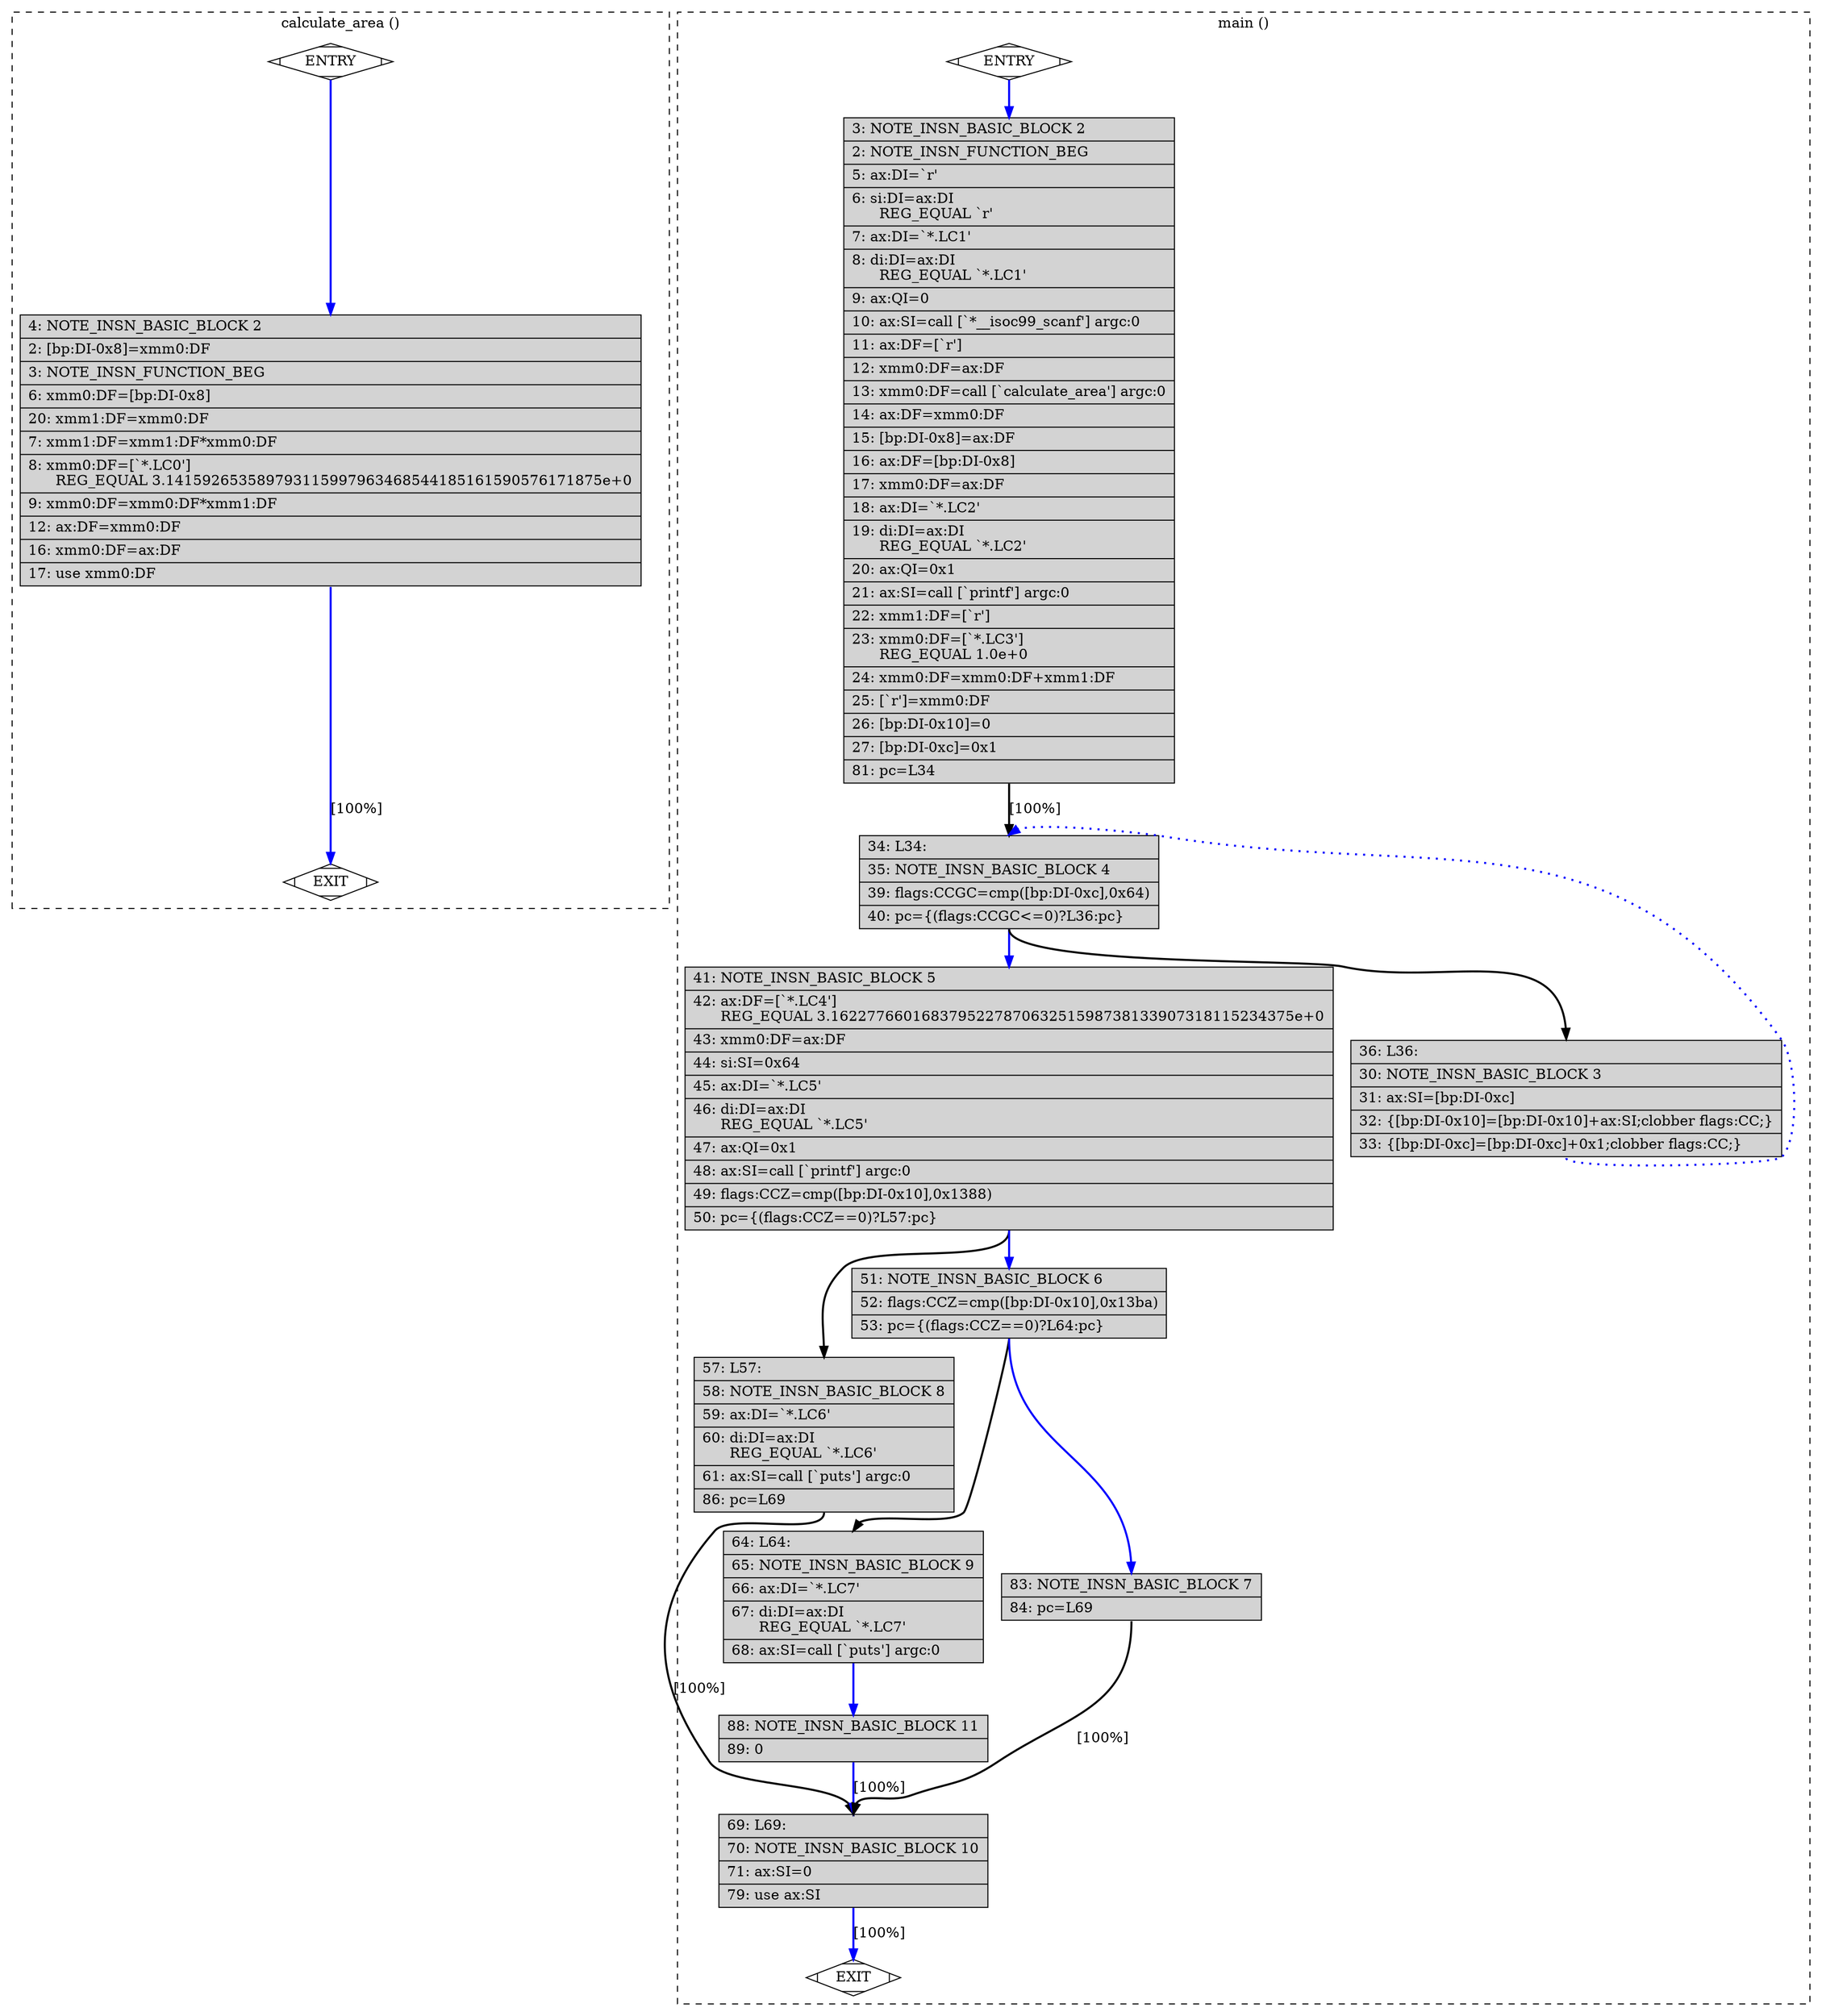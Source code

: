 digraph "a-test.c.295r.reload" {
overlap=false;
subgraph "cluster_calculate_area" {
	style="dashed";
	color="black";
	label="calculate_area ()";
	fn_0_basic_block_0 [shape=Mdiamond,style=filled,fillcolor=white,label="ENTRY"];

	fn_0_basic_block_2 [shape=record,style=filled,fillcolor=lightgrey,label="{\ \ \ \ 4:\ NOTE_INSN_BASIC_BLOCK\ 2\l\
|\ \ \ \ 2:\ [bp:DI-0x8]=xmm0:DF\l\
|\ \ \ \ 3:\ NOTE_INSN_FUNCTION_BEG\l\
|\ \ \ \ 6:\ xmm0:DF=[bp:DI-0x8]\l\
|\ \ \ 20:\ xmm1:DF=xmm0:DF\l\
|\ \ \ \ 7:\ xmm1:DF=xmm1:DF*xmm0:DF\l\
|\ \ \ \ 8:\ xmm0:DF=[`*.LC0']\l\
\ \ \ \ \ \ REG_EQUAL\ 3.141592653589793115997963468544185161590576171875e+0\l\
|\ \ \ \ 9:\ xmm0:DF=xmm0:DF*xmm1:DF\l\
|\ \ \ 12:\ ax:DF=xmm0:DF\l\
|\ \ \ 16:\ xmm0:DF=ax:DF\l\
|\ \ \ 17:\ use\ xmm0:DF\l\
}"];

	fn_0_basic_block_1 [shape=Mdiamond,style=filled,fillcolor=white,label="EXIT"];

	fn_0_basic_block_0:s -> fn_0_basic_block_2:n [style="solid,bold",color=blue,weight=100,constraint=true];
	fn_0_basic_block_2:s -> fn_0_basic_block_1:n [style="solid,bold",color=blue,weight=100,constraint=true,label="[100%]"];
	fn_0_basic_block_0:s -> fn_0_basic_block_1:n [style="invis",constraint=true];
}
subgraph "cluster_main" {
	style="dashed";
	color="black";
	label="main ()";
	fn_1_basic_block_0 [shape=Mdiamond,style=filled,fillcolor=white,label="ENTRY"];

	fn_1_basic_block_2 [shape=record,style=filled,fillcolor=lightgrey,label="{\ \ \ \ 3:\ NOTE_INSN_BASIC_BLOCK\ 2\l\
|\ \ \ \ 2:\ NOTE_INSN_FUNCTION_BEG\l\
|\ \ \ \ 5:\ ax:DI=`r'\l\
|\ \ \ \ 6:\ si:DI=ax:DI\l\
\ \ \ \ \ \ REG_EQUAL\ `r'\l\
|\ \ \ \ 7:\ ax:DI=`*.LC1'\l\
|\ \ \ \ 8:\ di:DI=ax:DI\l\
\ \ \ \ \ \ REG_EQUAL\ `*.LC1'\l\
|\ \ \ \ 9:\ ax:QI=0\l\
|\ \ \ 10:\ ax:SI=call\ [`*__isoc99_scanf']\ argc:0\l\
|\ \ \ 11:\ ax:DF=[`r']\l\
|\ \ \ 12:\ xmm0:DF=ax:DF\l\
|\ \ \ 13:\ xmm0:DF=call\ [`calculate_area']\ argc:0\l\
|\ \ \ 14:\ ax:DF=xmm0:DF\l\
|\ \ \ 15:\ [bp:DI-0x8]=ax:DF\l\
|\ \ \ 16:\ ax:DF=[bp:DI-0x8]\l\
|\ \ \ 17:\ xmm0:DF=ax:DF\l\
|\ \ \ 18:\ ax:DI=`*.LC2'\l\
|\ \ \ 19:\ di:DI=ax:DI\l\
\ \ \ \ \ \ REG_EQUAL\ `*.LC2'\l\
|\ \ \ 20:\ ax:QI=0x1\l\
|\ \ \ 21:\ ax:SI=call\ [`printf']\ argc:0\l\
|\ \ \ 22:\ xmm1:DF=[`r']\l\
|\ \ \ 23:\ xmm0:DF=[`*.LC3']\l\
\ \ \ \ \ \ REG_EQUAL\ 1.0e+0\l\
|\ \ \ 24:\ xmm0:DF=xmm0:DF+xmm1:DF\l\
|\ \ \ 25:\ [`r']=xmm0:DF\l\
|\ \ \ 26:\ [bp:DI-0x10]=0\l\
|\ \ \ 27:\ [bp:DI-0xc]=0x1\l\
|\ \ \ 81:\ pc=L34\l\
}"];

	fn_1_basic_block_4 [shape=record,style=filled,fillcolor=lightgrey,label="{\ \ \ 34:\ L34:\l\
|\ \ \ 35:\ NOTE_INSN_BASIC_BLOCK\ 4\l\
|\ \ \ 39:\ flags:CCGC=cmp([bp:DI-0xc],0x64)\l\
|\ \ \ 40:\ pc=\{(flags:CCGC\<=0)?L36:pc\}\l\
}"];

	fn_1_basic_block_5 [shape=record,style=filled,fillcolor=lightgrey,label="{\ \ \ 41:\ NOTE_INSN_BASIC_BLOCK\ 5\l\
|\ \ \ 42:\ ax:DF=[`*.LC4']\l\
\ \ \ \ \ \ REG_EQUAL\ 3.162277660168379522787063251598738133907318115234375e+0\l\
|\ \ \ 43:\ xmm0:DF=ax:DF\l\
|\ \ \ 44:\ si:SI=0x64\l\
|\ \ \ 45:\ ax:DI=`*.LC5'\l\
|\ \ \ 46:\ di:DI=ax:DI\l\
\ \ \ \ \ \ REG_EQUAL\ `*.LC5'\l\
|\ \ \ 47:\ ax:QI=0x1\l\
|\ \ \ 48:\ ax:SI=call\ [`printf']\ argc:0\l\
|\ \ \ 49:\ flags:CCZ=cmp([bp:DI-0x10],0x1388)\l\
|\ \ \ 50:\ pc=\{(flags:CCZ==0)?L57:pc\}\l\
}"];

	fn_1_basic_block_8 [shape=record,style=filled,fillcolor=lightgrey,label="{\ \ \ 57:\ L57:\l\
|\ \ \ 58:\ NOTE_INSN_BASIC_BLOCK\ 8\l\
|\ \ \ 59:\ ax:DI=`*.LC6'\l\
|\ \ \ 60:\ di:DI=ax:DI\l\
\ \ \ \ \ \ REG_EQUAL\ `*.LC6'\l\
|\ \ \ 61:\ ax:SI=call\ [`puts']\ argc:0\l\
|\ \ \ 86:\ pc=L69\l\
}"];

	fn_1_basic_block_6 [shape=record,style=filled,fillcolor=lightgrey,label="{\ \ \ 51:\ NOTE_INSN_BASIC_BLOCK\ 6\l\
|\ \ \ 52:\ flags:CCZ=cmp([bp:DI-0x10],0x13ba)\l\
|\ \ \ 53:\ pc=\{(flags:CCZ==0)?L64:pc\}\l\
}"];

	fn_1_basic_block_9 [shape=record,style=filled,fillcolor=lightgrey,label="{\ \ \ 64:\ L64:\l\
|\ \ \ 65:\ NOTE_INSN_BASIC_BLOCK\ 9\l\
|\ \ \ 66:\ ax:DI=`*.LC7'\l\
|\ \ \ 67:\ di:DI=ax:DI\l\
\ \ \ \ \ \ REG_EQUAL\ `*.LC7'\l\
|\ \ \ 68:\ ax:SI=call\ [`puts']\ argc:0\l\
}"];

	fn_1_basic_block_11 [shape=record,style=filled,fillcolor=lightgrey,label="{\ \ \ 88:\ NOTE_INSN_BASIC_BLOCK\ 11\l\
|\ \ \ 89:\ 0\l\
}"];

	fn_1_basic_block_7 [shape=record,style=filled,fillcolor=lightgrey,label="{\ \ \ 83:\ NOTE_INSN_BASIC_BLOCK\ 7\l\
|\ \ \ 84:\ pc=L69\l\
}"];

	fn_1_basic_block_10 [shape=record,style=filled,fillcolor=lightgrey,label="{\ \ \ 69:\ L69:\l\
|\ \ \ 70:\ NOTE_INSN_BASIC_BLOCK\ 10\l\
|\ \ \ 71:\ ax:SI=0\l\
|\ \ \ 79:\ use\ ax:SI\l\
}"];

	fn_1_basic_block_3 [shape=record,style=filled,fillcolor=lightgrey,label="{\ \ \ 36:\ L36:\l\
|\ \ \ 30:\ NOTE_INSN_BASIC_BLOCK\ 3\l\
|\ \ \ 31:\ ax:SI=[bp:DI-0xc]\l\
|\ \ \ 32:\ \{[bp:DI-0x10]=[bp:DI-0x10]+ax:SI;clobber\ flags:CC;\}\l\
|\ \ \ 33:\ \{[bp:DI-0xc]=[bp:DI-0xc]+0x1;clobber\ flags:CC;\}\l\
}"];

	fn_1_basic_block_1 [shape=Mdiamond,style=filled,fillcolor=white,label="EXIT"];

	fn_1_basic_block_0:s -> fn_1_basic_block_2:n [style="solid,bold",color=blue,weight=100,constraint=true];
	fn_1_basic_block_2:s -> fn_1_basic_block_4:n [style="solid,bold",color=black,weight=10,constraint=true,label="[100%]"];
	fn_1_basic_block_3:s -> fn_1_basic_block_4:n [style="dotted,bold",color=blue,weight=10,constraint=false];
	fn_1_basic_block_4:s -> fn_1_basic_block_3:n [style="solid,bold",color=black,weight=10,constraint=true];
	fn_1_basic_block_4:s -> fn_1_basic_block_5:n [style="solid,bold",color=blue,weight=100,constraint=true];
	fn_1_basic_block_5:s -> fn_1_basic_block_6:n [style="solid,bold",color=blue,weight=100,constraint=true];
	fn_1_basic_block_5:s -> fn_1_basic_block_8:n [style="solid,bold",color=black,weight=10,constraint=true];
	fn_1_basic_block_6:s -> fn_1_basic_block_7:n [style="solid,bold",color=blue,weight=100,constraint=true];
	fn_1_basic_block_6:s -> fn_1_basic_block_9:n [style="solid,bold",color=black,weight=10,constraint=true];
	fn_1_basic_block_7:s -> fn_1_basic_block_10:n [style="solid,bold",color=black,weight=10,constraint=true,label="[100%]"];
	fn_1_basic_block_8:s -> fn_1_basic_block_10:n [style="solid,bold",color=black,weight=10,constraint=true,label="[100%]"];
	fn_1_basic_block_9:s -> fn_1_basic_block_11:n [style="solid,bold",color=blue,weight=100,constraint=true];
	fn_1_basic_block_11:s -> fn_1_basic_block_10:n [style="solid,bold",color=blue,weight=100,constraint=true,label="[100%]"];
	fn_1_basic_block_10:s -> fn_1_basic_block_1:n [style="solid,bold",color=blue,weight=100,constraint=true,label="[100%]"];
	fn_1_basic_block_0:s -> fn_1_basic_block_1:n [style="invis",constraint=true];
}
}
